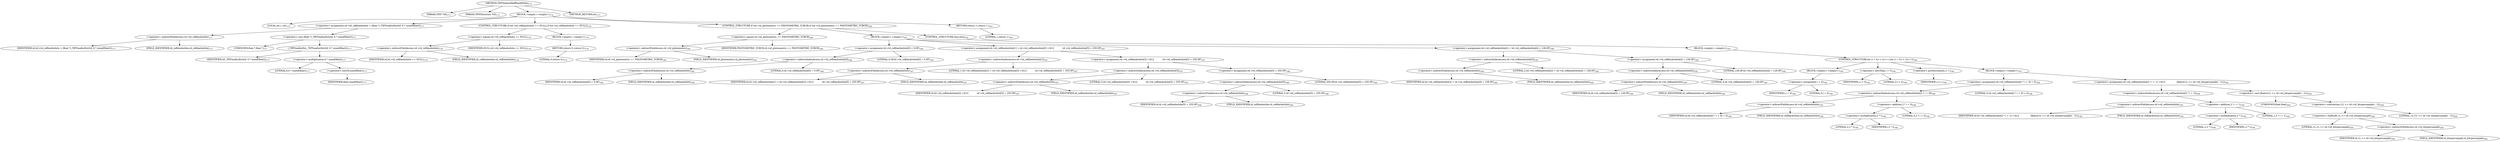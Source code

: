 digraph "TIFFDefaultRefBlackWhite" {  
"21073" [label = <(METHOD,TIFFDefaultRefBlackWhite)<SUB>173</SUB>> ]
"21074" [label = <(PARAM,TIFF *tif)<SUB>173</SUB>> ]
"21075" [label = <(PARAM,TIFFDirectory *td)<SUB>173</SUB>> ]
"21076" [label = <(BLOCK,&lt;empty&gt;,&lt;empty&gt;)<SUB>174</SUB>> ]
"21077" [label = <(LOCAL,int i: int)<SUB>175</SUB>> ]
"21078" [label = <(&lt;operator&gt;.assignment,td-&gt;td_refblackwhite = (float *)_TIFFmallocExt(tif, 6 * sizeof(float)))<SUB>177</SUB>> ]
"21079" [label = <(&lt;operator&gt;.indirectFieldAccess,td-&gt;td_refblackwhite)<SUB>177</SUB>> ]
"21080" [label = <(IDENTIFIER,td,td-&gt;td_refblackwhite = (float *)_TIFFmallocExt(tif, 6 * sizeof(float)))<SUB>177</SUB>> ]
"21081" [label = <(FIELD_IDENTIFIER,td_refblackwhite,td_refblackwhite)<SUB>177</SUB>> ]
"21082" [label = <(&lt;operator&gt;.cast,(float *)_TIFFmallocExt(tif, 6 * sizeof(float)))<SUB>177</SUB>> ]
"21083" [label = <(UNKNOWN,float *,float *)<SUB>177</SUB>> ]
"21084" [label = <(_TIFFmallocExt,_TIFFmallocExt(tif, 6 * sizeof(float)))<SUB>177</SUB>> ]
"21085" [label = <(IDENTIFIER,tif,_TIFFmallocExt(tif, 6 * sizeof(float)))<SUB>177</SUB>> ]
"21086" [label = <(&lt;operator&gt;.multiplication,6 * sizeof(float))<SUB>177</SUB>> ]
"21087" [label = <(LITERAL,6,6 * sizeof(float))<SUB>177</SUB>> ]
"21088" [label = <(&lt;operator&gt;.sizeOf,sizeof(float))<SUB>177</SUB>> ]
"21089" [label = <(IDENTIFIER,float,sizeof(float))<SUB>177</SUB>> ]
"21090" [label = <(CONTROL_STRUCTURE,if (td-&gt;td_refblackwhite == NULL),if (td-&gt;td_refblackwhite == NULL))<SUB>178</SUB>> ]
"21091" [label = <(&lt;operator&gt;.equals,td-&gt;td_refblackwhite == NULL)<SUB>178</SUB>> ]
"21092" [label = <(&lt;operator&gt;.indirectFieldAccess,td-&gt;td_refblackwhite)<SUB>178</SUB>> ]
"21093" [label = <(IDENTIFIER,td,td-&gt;td_refblackwhite == NULL)<SUB>178</SUB>> ]
"21094" [label = <(FIELD_IDENTIFIER,td_refblackwhite,td_refblackwhite)<SUB>178</SUB>> ]
"21095" [label = <(IDENTIFIER,NULL,td-&gt;td_refblackwhite == NULL)<SUB>178</SUB>> ]
"21096" [label = <(BLOCK,&lt;empty&gt;,&lt;empty&gt;)<SUB>179</SUB>> ]
"21097" [label = <(RETURN,return 0;,return 0;)<SUB>179</SUB>> ]
"21098" [label = <(LITERAL,0,return 0;)<SUB>179</SUB>> ]
"21099" [label = <(CONTROL_STRUCTURE,if (td-&gt;td_photometric == PHOTOMETRIC_YCBCR),if (td-&gt;td_photometric == PHOTOMETRIC_YCBCR))<SUB>180</SUB>> ]
"21100" [label = <(&lt;operator&gt;.equals,td-&gt;td_photometric == PHOTOMETRIC_YCBCR)<SUB>180</SUB>> ]
"21101" [label = <(&lt;operator&gt;.indirectFieldAccess,td-&gt;td_photometric)<SUB>180</SUB>> ]
"21102" [label = <(IDENTIFIER,td,td-&gt;td_photometric == PHOTOMETRIC_YCBCR)<SUB>180</SUB>> ]
"21103" [label = <(FIELD_IDENTIFIER,td_photometric,td_photometric)<SUB>180</SUB>> ]
"21104" [label = <(IDENTIFIER,PHOTOMETRIC_YCBCR,td-&gt;td_photometric == PHOTOMETRIC_YCBCR)<SUB>180</SUB>> ]
"21105" [label = <(BLOCK,&lt;empty&gt;,&lt;empty&gt;)<SUB>181</SUB>> ]
"21106" [label = <(&lt;operator&gt;.assignment,td-&gt;td_refblackwhite[0] = 0.0F)<SUB>186</SUB>> ]
"21107" [label = <(&lt;operator&gt;.indirectIndexAccess,td-&gt;td_refblackwhite[0])<SUB>186</SUB>> ]
"21108" [label = <(&lt;operator&gt;.indirectFieldAccess,td-&gt;td_refblackwhite)<SUB>186</SUB>> ]
"21109" [label = <(IDENTIFIER,td,td-&gt;td_refblackwhite[0] = 0.0F)<SUB>186</SUB>> ]
"21110" [label = <(FIELD_IDENTIFIER,td_refblackwhite,td_refblackwhite)<SUB>186</SUB>> ]
"21111" [label = <(LITERAL,0,td-&gt;td_refblackwhite[0] = 0.0F)<SUB>186</SUB>> ]
"21112" [label = <(LITERAL,0.0F,td-&gt;td_refblackwhite[0] = 0.0F)<SUB>186</SUB>> ]
"21113" [label = <(&lt;operator&gt;.assignment,td-&gt;td_refblackwhite[1] = td-&gt;td_refblackwhite[3] =\012            td-&gt;td_refblackwhite[5] = 255.0F)<SUB>187</SUB>> ]
"21114" [label = <(&lt;operator&gt;.indirectIndexAccess,td-&gt;td_refblackwhite[1])<SUB>187</SUB>> ]
"21115" [label = <(&lt;operator&gt;.indirectFieldAccess,td-&gt;td_refblackwhite)<SUB>187</SUB>> ]
"21116" [label = <(IDENTIFIER,td,td-&gt;td_refblackwhite[1] = td-&gt;td_refblackwhite[3] =\012            td-&gt;td_refblackwhite[5] = 255.0F)<SUB>187</SUB>> ]
"21117" [label = <(FIELD_IDENTIFIER,td_refblackwhite,td_refblackwhite)<SUB>187</SUB>> ]
"21118" [label = <(LITERAL,1,td-&gt;td_refblackwhite[1] = td-&gt;td_refblackwhite[3] =\012            td-&gt;td_refblackwhite[5] = 255.0F)<SUB>187</SUB>> ]
"21119" [label = <(&lt;operator&gt;.assignment,td-&gt;td_refblackwhite[3] =\012            td-&gt;td_refblackwhite[5] = 255.0F)<SUB>187</SUB>> ]
"21120" [label = <(&lt;operator&gt;.indirectIndexAccess,td-&gt;td_refblackwhite[3])<SUB>187</SUB>> ]
"21121" [label = <(&lt;operator&gt;.indirectFieldAccess,td-&gt;td_refblackwhite)<SUB>187</SUB>> ]
"21122" [label = <(IDENTIFIER,td,td-&gt;td_refblackwhite[3] =\012            td-&gt;td_refblackwhite[5] = 255.0F)<SUB>187</SUB>> ]
"21123" [label = <(FIELD_IDENTIFIER,td_refblackwhite,td_refblackwhite)<SUB>187</SUB>> ]
"21124" [label = <(LITERAL,3,td-&gt;td_refblackwhite[3] =\012            td-&gt;td_refblackwhite[5] = 255.0F)<SUB>187</SUB>> ]
"21125" [label = <(&lt;operator&gt;.assignment,td-&gt;td_refblackwhite[5] = 255.0F)<SUB>188</SUB>> ]
"21126" [label = <(&lt;operator&gt;.indirectIndexAccess,td-&gt;td_refblackwhite[5])<SUB>188</SUB>> ]
"21127" [label = <(&lt;operator&gt;.indirectFieldAccess,td-&gt;td_refblackwhite)<SUB>188</SUB>> ]
"21128" [label = <(IDENTIFIER,td,td-&gt;td_refblackwhite[5] = 255.0F)<SUB>188</SUB>> ]
"21129" [label = <(FIELD_IDENTIFIER,td_refblackwhite,td_refblackwhite)<SUB>188</SUB>> ]
"21130" [label = <(LITERAL,5,td-&gt;td_refblackwhite[5] = 255.0F)<SUB>188</SUB>> ]
"21131" [label = <(LITERAL,255.0F,td-&gt;td_refblackwhite[5] = 255.0F)<SUB>188</SUB>> ]
"21132" [label = <(&lt;operator&gt;.assignment,td-&gt;td_refblackwhite[2] = td-&gt;td_refblackwhite[4] = 128.0F)<SUB>189</SUB>> ]
"21133" [label = <(&lt;operator&gt;.indirectIndexAccess,td-&gt;td_refblackwhite[2])<SUB>189</SUB>> ]
"21134" [label = <(&lt;operator&gt;.indirectFieldAccess,td-&gt;td_refblackwhite)<SUB>189</SUB>> ]
"21135" [label = <(IDENTIFIER,td,td-&gt;td_refblackwhite[2] = td-&gt;td_refblackwhite[4] = 128.0F)<SUB>189</SUB>> ]
"21136" [label = <(FIELD_IDENTIFIER,td_refblackwhite,td_refblackwhite)<SUB>189</SUB>> ]
"21137" [label = <(LITERAL,2,td-&gt;td_refblackwhite[2] = td-&gt;td_refblackwhite[4] = 128.0F)<SUB>189</SUB>> ]
"21138" [label = <(&lt;operator&gt;.assignment,td-&gt;td_refblackwhite[4] = 128.0F)<SUB>189</SUB>> ]
"21139" [label = <(&lt;operator&gt;.indirectIndexAccess,td-&gt;td_refblackwhite[4])<SUB>189</SUB>> ]
"21140" [label = <(&lt;operator&gt;.indirectFieldAccess,td-&gt;td_refblackwhite)<SUB>189</SUB>> ]
"21141" [label = <(IDENTIFIER,td,td-&gt;td_refblackwhite[4] = 128.0F)<SUB>189</SUB>> ]
"21142" [label = <(FIELD_IDENTIFIER,td_refblackwhite,td_refblackwhite)<SUB>189</SUB>> ]
"21143" [label = <(LITERAL,4,td-&gt;td_refblackwhite[4] = 128.0F)<SUB>189</SUB>> ]
"21144" [label = <(LITERAL,128.0F,td-&gt;td_refblackwhite[4] = 128.0F)<SUB>189</SUB>> ]
"21145" [label = <(CONTROL_STRUCTURE,else,else)<SUB>192</SUB>> ]
"21146" [label = <(BLOCK,&lt;empty&gt;,&lt;empty&gt;)<SUB>192</SUB>> ]
"21147" [label = <(CONTROL_STRUCTURE,for (i = 0;i &lt; 3;i++),for (i = 0;i &lt; 3;i++))<SUB>196</SUB>> ]
"21148" [label = <(BLOCK,&lt;empty&gt;,&lt;empty&gt;)<SUB>196</SUB>> ]
"21149" [label = <(&lt;operator&gt;.assignment,i = 0)<SUB>196</SUB>> ]
"21150" [label = <(IDENTIFIER,i,i = 0)<SUB>196</SUB>> ]
"21151" [label = <(LITERAL,0,i = 0)<SUB>196</SUB>> ]
"21152" [label = <(&lt;operator&gt;.lessThan,i &lt; 3)<SUB>196</SUB>> ]
"21153" [label = <(IDENTIFIER,i,i &lt; 3)<SUB>196</SUB>> ]
"21154" [label = <(LITERAL,3,i &lt; 3)<SUB>196</SUB>> ]
"21155" [label = <(&lt;operator&gt;.postIncrement,i++)<SUB>196</SUB>> ]
"21156" [label = <(IDENTIFIER,i,i++)<SUB>196</SUB>> ]
"21157" [label = <(BLOCK,&lt;empty&gt;,&lt;empty&gt;)<SUB>197</SUB>> ]
"21158" [label = <(&lt;operator&gt;.assignment,td-&gt;td_refblackwhite[2 * i + 0] = 0)<SUB>198</SUB>> ]
"21159" [label = <(&lt;operator&gt;.indirectIndexAccess,td-&gt;td_refblackwhite[2 * i + 0])<SUB>198</SUB>> ]
"21160" [label = <(&lt;operator&gt;.indirectFieldAccess,td-&gt;td_refblackwhite)<SUB>198</SUB>> ]
"21161" [label = <(IDENTIFIER,td,td-&gt;td_refblackwhite[2 * i + 0] = 0)<SUB>198</SUB>> ]
"21162" [label = <(FIELD_IDENTIFIER,td_refblackwhite,td_refblackwhite)<SUB>198</SUB>> ]
"21163" [label = <(&lt;operator&gt;.addition,2 * i + 0)<SUB>198</SUB>> ]
"21164" [label = <(&lt;operator&gt;.multiplication,2 * i)<SUB>198</SUB>> ]
"21165" [label = <(LITERAL,2,2 * i)<SUB>198</SUB>> ]
"21166" [label = <(IDENTIFIER,i,2 * i)<SUB>198</SUB>> ]
"21167" [label = <(LITERAL,0,2 * i + 0)<SUB>198</SUB>> ]
"21168" [label = <(LITERAL,0,td-&gt;td_refblackwhite[2 * i + 0] = 0)<SUB>198</SUB>> ]
"21169" [label = <(&lt;operator&gt;.assignment,td-&gt;td_refblackwhite[2 * i + 1] =\012                (float)((1L &lt;&lt; td-&gt;td_bitspersample) - 1L))<SUB>199</SUB>> ]
"21170" [label = <(&lt;operator&gt;.indirectIndexAccess,td-&gt;td_refblackwhite[2 * i + 1])<SUB>199</SUB>> ]
"21171" [label = <(&lt;operator&gt;.indirectFieldAccess,td-&gt;td_refblackwhite)<SUB>199</SUB>> ]
"21172" [label = <(IDENTIFIER,td,td-&gt;td_refblackwhite[2 * i + 1] =\012                (float)((1L &lt;&lt; td-&gt;td_bitspersample) - 1L))<SUB>199</SUB>> ]
"21173" [label = <(FIELD_IDENTIFIER,td_refblackwhite,td_refblackwhite)<SUB>199</SUB>> ]
"21174" [label = <(&lt;operator&gt;.addition,2 * i + 1)<SUB>199</SUB>> ]
"21175" [label = <(&lt;operator&gt;.multiplication,2 * i)<SUB>199</SUB>> ]
"21176" [label = <(LITERAL,2,2 * i)<SUB>199</SUB>> ]
"21177" [label = <(IDENTIFIER,i,2 * i)<SUB>199</SUB>> ]
"21178" [label = <(LITERAL,1,2 * i + 1)<SUB>199</SUB>> ]
"21179" [label = <(&lt;operator&gt;.cast,(float)((1L &lt;&lt; td-&gt;td_bitspersample) - 1L))<SUB>200</SUB>> ]
"21180" [label = <(UNKNOWN,float,float)<SUB>200</SUB>> ]
"21181" [label = <(&lt;operator&gt;.subtraction,(1L &lt;&lt; td-&gt;td_bitspersample) - 1L)<SUB>200</SUB>> ]
"21182" [label = <(&lt;operator&gt;.shiftLeft,1L &lt;&lt; td-&gt;td_bitspersample)<SUB>200</SUB>> ]
"21183" [label = <(LITERAL,1L,1L &lt;&lt; td-&gt;td_bitspersample)<SUB>200</SUB>> ]
"21184" [label = <(&lt;operator&gt;.indirectFieldAccess,td-&gt;td_bitspersample)<SUB>200</SUB>> ]
"21185" [label = <(IDENTIFIER,td,1L &lt;&lt; td-&gt;td_bitspersample)<SUB>200</SUB>> ]
"21186" [label = <(FIELD_IDENTIFIER,td_bitspersample,td_bitspersample)<SUB>200</SUB>> ]
"21187" [label = <(LITERAL,1L,(1L &lt;&lt; td-&gt;td_bitspersample) - 1L)<SUB>200</SUB>> ]
"21188" [label = <(RETURN,return 1;,return 1;)<SUB>203</SUB>> ]
"21189" [label = <(LITERAL,1,return 1;)<SUB>203</SUB>> ]
"21190" [label = <(METHOD_RETURN,int)<SUB>173</SUB>> ]
  "21073" -> "21074" 
  "21073" -> "21075" 
  "21073" -> "21076" 
  "21073" -> "21190" 
  "21076" -> "21077" 
  "21076" -> "21078" 
  "21076" -> "21090" 
  "21076" -> "21099" 
  "21076" -> "21188" 
  "21078" -> "21079" 
  "21078" -> "21082" 
  "21079" -> "21080" 
  "21079" -> "21081" 
  "21082" -> "21083" 
  "21082" -> "21084" 
  "21084" -> "21085" 
  "21084" -> "21086" 
  "21086" -> "21087" 
  "21086" -> "21088" 
  "21088" -> "21089" 
  "21090" -> "21091" 
  "21090" -> "21096" 
  "21091" -> "21092" 
  "21091" -> "21095" 
  "21092" -> "21093" 
  "21092" -> "21094" 
  "21096" -> "21097" 
  "21097" -> "21098" 
  "21099" -> "21100" 
  "21099" -> "21105" 
  "21099" -> "21145" 
  "21100" -> "21101" 
  "21100" -> "21104" 
  "21101" -> "21102" 
  "21101" -> "21103" 
  "21105" -> "21106" 
  "21105" -> "21113" 
  "21105" -> "21132" 
  "21106" -> "21107" 
  "21106" -> "21112" 
  "21107" -> "21108" 
  "21107" -> "21111" 
  "21108" -> "21109" 
  "21108" -> "21110" 
  "21113" -> "21114" 
  "21113" -> "21119" 
  "21114" -> "21115" 
  "21114" -> "21118" 
  "21115" -> "21116" 
  "21115" -> "21117" 
  "21119" -> "21120" 
  "21119" -> "21125" 
  "21120" -> "21121" 
  "21120" -> "21124" 
  "21121" -> "21122" 
  "21121" -> "21123" 
  "21125" -> "21126" 
  "21125" -> "21131" 
  "21126" -> "21127" 
  "21126" -> "21130" 
  "21127" -> "21128" 
  "21127" -> "21129" 
  "21132" -> "21133" 
  "21132" -> "21138" 
  "21133" -> "21134" 
  "21133" -> "21137" 
  "21134" -> "21135" 
  "21134" -> "21136" 
  "21138" -> "21139" 
  "21138" -> "21144" 
  "21139" -> "21140" 
  "21139" -> "21143" 
  "21140" -> "21141" 
  "21140" -> "21142" 
  "21145" -> "21146" 
  "21146" -> "21147" 
  "21147" -> "21148" 
  "21147" -> "21152" 
  "21147" -> "21155" 
  "21147" -> "21157" 
  "21148" -> "21149" 
  "21149" -> "21150" 
  "21149" -> "21151" 
  "21152" -> "21153" 
  "21152" -> "21154" 
  "21155" -> "21156" 
  "21157" -> "21158" 
  "21157" -> "21169" 
  "21158" -> "21159" 
  "21158" -> "21168" 
  "21159" -> "21160" 
  "21159" -> "21163" 
  "21160" -> "21161" 
  "21160" -> "21162" 
  "21163" -> "21164" 
  "21163" -> "21167" 
  "21164" -> "21165" 
  "21164" -> "21166" 
  "21169" -> "21170" 
  "21169" -> "21179" 
  "21170" -> "21171" 
  "21170" -> "21174" 
  "21171" -> "21172" 
  "21171" -> "21173" 
  "21174" -> "21175" 
  "21174" -> "21178" 
  "21175" -> "21176" 
  "21175" -> "21177" 
  "21179" -> "21180" 
  "21179" -> "21181" 
  "21181" -> "21182" 
  "21181" -> "21187" 
  "21182" -> "21183" 
  "21182" -> "21184" 
  "21184" -> "21185" 
  "21184" -> "21186" 
  "21188" -> "21189" 
}
